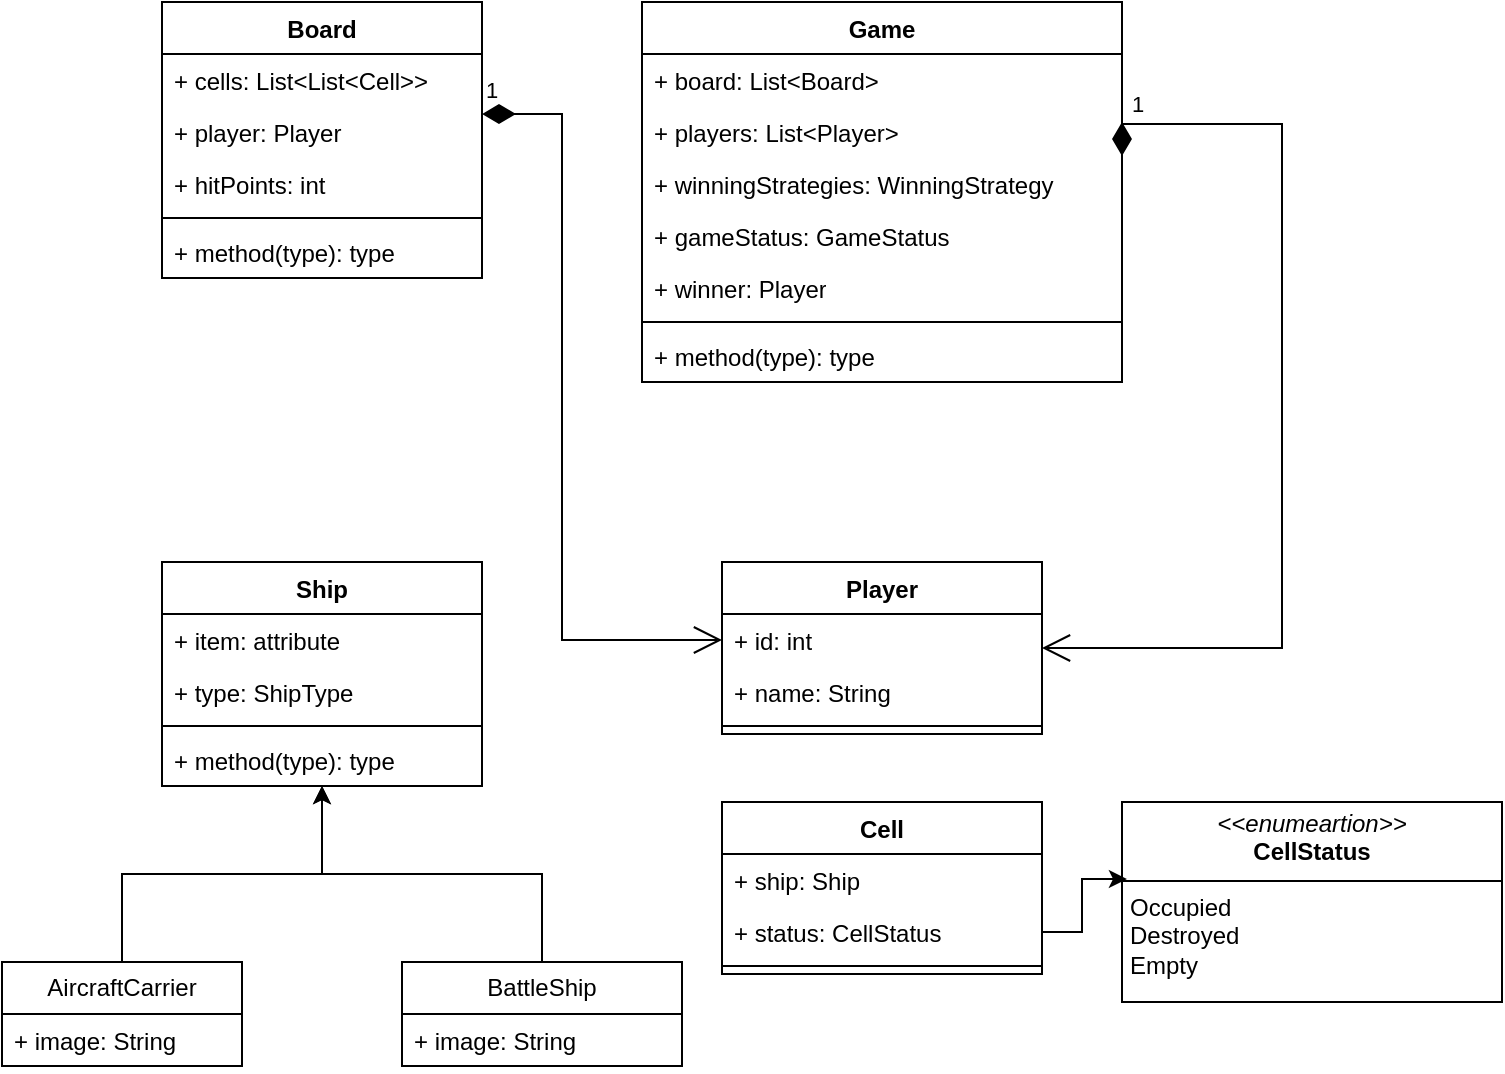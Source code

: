 <mxfile version="24.5.2" type="github">
  <diagram id="C5RBs43oDa-KdzZeNtuy" name="Page-1">
    <mxGraphModel dx="1167" dy="619" grid="1" gridSize="10" guides="1" tooltips="1" connect="1" arrows="1" fold="1" page="1" pageScale="1" pageWidth="827" pageHeight="1169" math="0" shadow="0">
      <root>
        <mxCell id="WIyWlLk6GJQsqaUBKTNV-0" />
        <mxCell id="WIyWlLk6GJQsqaUBKTNV-1" parent="WIyWlLk6GJQsqaUBKTNV-0" />
        <mxCell id="YliyEP6TprfLTaPks4e3-10" value="Game" style="swimlane;fontStyle=1;align=center;verticalAlign=top;childLayout=stackLayout;horizontal=1;startSize=26;horizontalStack=0;resizeParent=1;resizeParentMax=0;resizeLast=0;collapsible=1;marginBottom=0;whiteSpace=wrap;html=1;" vertex="1" parent="WIyWlLk6GJQsqaUBKTNV-1">
          <mxGeometry x="320" y="40" width="240" height="190" as="geometry" />
        </mxCell>
        <mxCell id="YliyEP6TprfLTaPks4e3-11" value="+ board: List&amp;lt;Board&amp;gt;" style="text;strokeColor=none;fillColor=none;align=left;verticalAlign=top;spacingLeft=4;spacingRight=4;overflow=hidden;rotatable=0;points=[[0,0.5],[1,0.5]];portConstraint=eastwest;whiteSpace=wrap;html=1;" vertex="1" parent="YliyEP6TprfLTaPks4e3-10">
          <mxGeometry y="26" width="240" height="26" as="geometry" />
        </mxCell>
        <mxCell id="YliyEP6TprfLTaPks4e3-14" value="+ players: List&amp;lt;Player&amp;gt;" style="text;strokeColor=none;fillColor=none;align=left;verticalAlign=top;spacingLeft=4;spacingRight=4;overflow=hidden;rotatable=0;points=[[0,0.5],[1,0.5]];portConstraint=eastwest;whiteSpace=wrap;html=1;" vertex="1" parent="YliyEP6TprfLTaPks4e3-10">
          <mxGeometry y="52" width="240" height="26" as="geometry" />
        </mxCell>
        <mxCell id="YliyEP6TprfLTaPks4e3-15" value="+ winningStrategies: WinningStrategy" style="text;strokeColor=none;fillColor=none;align=left;verticalAlign=top;spacingLeft=4;spacingRight=4;overflow=hidden;rotatable=0;points=[[0,0.5],[1,0.5]];portConstraint=eastwest;whiteSpace=wrap;html=1;" vertex="1" parent="YliyEP6TprfLTaPks4e3-10">
          <mxGeometry y="78" width="240" height="26" as="geometry" />
        </mxCell>
        <mxCell id="YliyEP6TprfLTaPks4e3-16" value="+ gameStatus: GameStatus" style="text;strokeColor=none;fillColor=none;align=left;verticalAlign=top;spacingLeft=4;spacingRight=4;overflow=hidden;rotatable=0;points=[[0,0.5],[1,0.5]];portConstraint=eastwest;whiteSpace=wrap;html=1;" vertex="1" parent="YliyEP6TprfLTaPks4e3-10">
          <mxGeometry y="104" width="240" height="26" as="geometry" />
        </mxCell>
        <mxCell id="YliyEP6TprfLTaPks4e3-17" value="+ winner: Player" style="text;strokeColor=none;fillColor=none;align=left;verticalAlign=top;spacingLeft=4;spacingRight=4;overflow=hidden;rotatable=0;points=[[0,0.5],[1,0.5]];portConstraint=eastwest;whiteSpace=wrap;html=1;" vertex="1" parent="YliyEP6TprfLTaPks4e3-10">
          <mxGeometry y="130" width="240" height="26" as="geometry" />
        </mxCell>
        <mxCell id="YliyEP6TprfLTaPks4e3-12" value="" style="line;strokeWidth=1;fillColor=none;align=left;verticalAlign=middle;spacingTop=-1;spacingLeft=3;spacingRight=3;rotatable=0;labelPosition=right;points=[];portConstraint=eastwest;strokeColor=inherit;" vertex="1" parent="YliyEP6TprfLTaPks4e3-10">
          <mxGeometry y="156" width="240" height="8" as="geometry" />
        </mxCell>
        <mxCell id="YliyEP6TprfLTaPks4e3-13" value="+ method(type): type" style="text;strokeColor=none;fillColor=none;align=left;verticalAlign=top;spacingLeft=4;spacingRight=4;overflow=hidden;rotatable=0;points=[[0,0.5],[1,0.5]];portConstraint=eastwest;whiteSpace=wrap;html=1;" vertex="1" parent="YliyEP6TprfLTaPks4e3-10">
          <mxGeometry y="164" width="240" height="26" as="geometry" />
        </mxCell>
        <mxCell id="YliyEP6TprfLTaPks4e3-18" value="Ship" style="swimlane;fontStyle=1;align=center;verticalAlign=top;childLayout=stackLayout;horizontal=1;startSize=26;horizontalStack=0;resizeParent=1;resizeParentMax=0;resizeLast=0;collapsible=1;marginBottom=0;whiteSpace=wrap;html=1;" vertex="1" parent="WIyWlLk6GJQsqaUBKTNV-1">
          <mxGeometry x="80" y="320" width="160" height="112" as="geometry" />
        </mxCell>
        <mxCell id="YliyEP6TprfLTaPks4e3-22" value="+ item: attribute" style="text;strokeColor=none;fillColor=none;align=left;verticalAlign=top;spacingLeft=4;spacingRight=4;overflow=hidden;rotatable=0;points=[[0,0.5],[1,0.5]];portConstraint=eastwest;whiteSpace=wrap;html=1;" vertex="1" parent="YliyEP6TprfLTaPks4e3-18">
          <mxGeometry y="26" width="160" height="26" as="geometry" />
        </mxCell>
        <mxCell id="YliyEP6TprfLTaPks4e3-19" value="+ type: ShipType" style="text;strokeColor=none;fillColor=none;align=left;verticalAlign=top;spacingLeft=4;spacingRight=4;overflow=hidden;rotatable=0;points=[[0,0.5],[1,0.5]];portConstraint=eastwest;whiteSpace=wrap;html=1;" vertex="1" parent="YliyEP6TprfLTaPks4e3-18">
          <mxGeometry y="52" width="160" height="26" as="geometry" />
        </mxCell>
        <mxCell id="YliyEP6TprfLTaPks4e3-20" value="" style="line;strokeWidth=1;fillColor=none;align=left;verticalAlign=middle;spacingTop=-1;spacingLeft=3;spacingRight=3;rotatable=0;labelPosition=right;points=[];portConstraint=eastwest;strokeColor=inherit;" vertex="1" parent="YliyEP6TprfLTaPks4e3-18">
          <mxGeometry y="78" width="160" height="8" as="geometry" />
        </mxCell>
        <mxCell id="YliyEP6TprfLTaPks4e3-21" value="+ method(type): type" style="text;strokeColor=none;fillColor=none;align=left;verticalAlign=top;spacingLeft=4;spacingRight=4;overflow=hidden;rotatable=0;points=[[0,0.5],[1,0.5]];portConstraint=eastwest;whiteSpace=wrap;html=1;" vertex="1" parent="YliyEP6TprfLTaPks4e3-18">
          <mxGeometry y="86" width="160" height="26" as="geometry" />
        </mxCell>
        <mxCell id="YliyEP6TprfLTaPks4e3-29" style="edgeStyle=orthogonalEdgeStyle;rounded=0;orthogonalLoop=1;jettySize=auto;html=1;exitX=0.5;exitY=0;exitDx=0;exitDy=0;" edge="1" parent="WIyWlLk6GJQsqaUBKTNV-1" source="YliyEP6TprfLTaPks4e3-23" target="YliyEP6TprfLTaPks4e3-18">
          <mxGeometry relative="1" as="geometry" />
        </mxCell>
        <mxCell id="YliyEP6TprfLTaPks4e3-23" value="AircraftCarrier" style="swimlane;fontStyle=0;childLayout=stackLayout;horizontal=1;startSize=26;fillColor=none;horizontalStack=0;resizeParent=1;resizeParentMax=0;resizeLast=0;collapsible=1;marginBottom=0;whiteSpace=wrap;html=1;" vertex="1" parent="WIyWlLk6GJQsqaUBKTNV-1">
          <mxGeometry y="520" width="120" height="52" as="geometry" />
        </mxCell>
        <mxCell id="YliyEP6TprfLTaPks4e3-24" value="+ image: String" style="text;strokeColor=none;fillColor=none;align=left;verticalAlign=top;spacingLeft=4;spacingRight=4;overflow=hidden;rotatable=0;points=[[0,0.5],[1,0.5]];portConstraint=eastwest;whiteSpace=wrap;html=1;" vertex="1" parent="YliyEP6TprfLTaPks4e3-23">
          <mxGeometry y="26" width="120" height="26" as="geometry" />
        </mxCell>
        <mxCell id="YliyEP6TprfLTaPks4e3-30" style="edgeStyle=orthogonalEdgeStyle;rounded=0;orthogonalLoop=1;jettySize=auto;html=1;exitX=0.5;exitY=0;exitDx=0;exitDy=0;" edge="1" parent="WIyWlLk6GJQsqaUBKTNV-1" source="YliyEP6TprfLTaPks4e3-27" target="YliyEP6TprfLTaPks4e3-18">
          <mxGeometry relative="1" as="geometry" />
        </mxCell>
        <mxCell id="YliyEP6TprfLTaPks4e3-27" value="BattleShip" style="swimlane;fontStyle=0;childLayout=stackLayout;horizontal=1;startSize=26;fillColor=none;horizontalStack=0;resizeParent=1;resizeParentMax=0;resizeLast=0;collapsible=1;marginBottom=0;whiteSpace=wrap;html=1;" vertex="1" parent="WIyWlLk6GJQsqaUBKTNV-1">
          <mxGeometry x="200" y="520" width="140" height="52" as="geometry" />
        </mxCell>
        <mxCell id="YliyEP6TprfLTaPks4e3-28" value="+ image: String" style="text;strokeColor=none;fillColor=none;align=left;verticalAlign=top;spacingLeft=4;spacingRight=4;overflow=hidden;rotatable=0;points=[[0,0.5],[1,0.5]];portConstraint=eastwest;whiteSpace=wrap;html=1;" vertex="1" parent="YliyEP6TprfLTaPks4e3-27">
          <mxGeometry y="26" width="140" height="26" as="geometry" />
        </mxCell>
        <mxCell id="YliyEP6TprfLTaPks4e3-31" value="Player" style="swimlane;fontStyle=1;align=center;verticalAlign=top;childLayout=stackLayout;horizontal=1;startSize=26;horizontalStack=0;resizeParent=1;resizeParentMax=0;resizeLast=0;collapsible=1;marginBottom=0;whiteSpace=wrap;html=1;" vertex="1" parent="WIyWlLk6GJQsqaUBKTNV-1">
          <mxGeometry x="360" y="320" width="160" height="86" as="geometry" />
        </mxCell>
        <mxCell id="YliyEP6TprfLTaPks4e3-32" value="+ id: int" style="text;strokeColor=none;fillColor=none;align=left;verticalAlign=top;spacingLeft=4;spacingRight=4;overflow=hidden;rotatable=0;points=[[0,0.5],[1,0.5]];portConstraint=eastwest;whiteSpace=wrap;html=1;" vertex="1" parent="YliyEP6TprfLTaPks4e3-31">
          <mxGeometry y="26" width="160" height="26" as="geometry" />
        </mxCell>
        <mxCell id="YliyEP6TprfLTaPks4e3-36" value="+ name: String" style="text;strokeColor=none;fillColor=none;align=left;verticalAlign=top;spacingLeft=4;spacingRight=4;overflow=hidden;rotatable=0;points=[[0,0.5],[1,0.5]];portConstraint=eastwest;whiteSpace=wrap;html=1;" vertex="1" parent="YliyEP6TprfLTaPks4e3-31">
          <mxGeometry y="52" width="160" height="26" as="geometry" />
        </mxCell>
        <mxCell id="YliyEP6TprfLTaPks4e3-33" value="" style="line;strokeWidth=1;fillColor=none;align=left;verticalAlign=middle;spacingTop=-1;spacingLeft=3;spacingRight=3;rotatable=0;labelPosition=right;points=[];portConstraint=eastwest;strokeColor=inherit;" vertex="1" parent="YliyEP6TprfLTaPks4e3-31">
          <mxGeometry y="78" width="160" height="8" as="geometry" />
        </mxCell>
        <mxCell id="YliyEP6TprfLTaPks4e3-39" value="Cell" style="swimlane;fontStyle=1;align=center;verticalAlign=top;childLayout=stackLayout;horizontal=1;startSize=26;horizontalStack=0;resizeParent=1;resizeParentMax=0;resizeLast=0;collapsible=1;marginBottom=0;whiteSpace=wrap;html=1;" vertex="1" parent="WIyWlLk6GJQsqaUBKTNV-1">
          <mxGeometry x="360" y="440" width="160" height="86" as="geometry" />
        </mxCell>
        <mxCell id="YliyEP6TprfLTaPks4e3-43" value="+ ship: Ship" style="text;strokeColor=none;fillColor=none;align=left;verticalAlign=top;spacingLeft=4;spacingRight=4;overflow=hidden;rotatable=0;points=[[0,0.5],[1,0.5]];portConstraint=eastwest;whiteSpace=wrap;html=1;" vertex="1" parent="YliyEP6TprfLTaPks4e3-39">
          <mxGeometry y="26" width="160" height="26" as="geometry" />
        </mxCell>
        <mxCell id="YliyEP6TprfLTaPks4e3-40" value="+ status: CellStatus" style="text;strokeColor=none;fillColor=none;align=left;verticalAlign=top;spacingLeft=4;spacingRight=4;overflow=hidden;rotatable=0;points=[[0,0.5],[1,0.5]];portConstraint=eastwest;whiteSpace=wrap;html=1;" vertex="1" parent="YliyEP6TprfLTaPks4e3-39">
          <mxGeometry y="52" width="160" height="26" as="geometry" />
        </mxCell>
        <mxCell id="YliyEP6TprfLTaPks4e3-41" value="" style="line;strokeWidth=1;fillColor=none;align=left;verticalAlign=middle;spacingTop=-1;spacingLeft=3;spacingRight=3;rotatable=0;labelPosition=right;points=[];portConstraint=eastwest;strokeColor=inherit;" vertex="1" parent="YliyEP6TprfLTaPks4e3-39">
          <mxGeometry y="78" width="160" height="8" as="geometry" />
        </mxCell>
        <mxCell id="YliyEP6TprfLTaPks4e3-50" value="&lt;p style=&quot;margin:0px;margin-top:4px;text-align:center;&quot;&gt;&lt;i&gt;&amp;lt;&amp;lt;enumeartion&amp;gt;&amp;gt;&lt;/i&gt;&lt;br&gt;&lt;b&gt;CellStatus&lt;/b&gt;&lt;/p&gt;&lt;hr size=&quot;1&quot; style=&quot;border-style:solid;&quot;&gt;&lt;p style=&quot;margin:0px;margin-left:4px;&quot;&gt;Occupied&lt;/p&gt;&lt;p style=&quot;margin:0px;margin-left:4px;&quot;&gt;Destroyed&lt;/p&gt;&lt;p style=&quot;margin:0px;margin-left:4px;&quot;&gt;Empty&lt;/p&gt;&lt;p style=&quot;margin:0px;margin-left:4px;&quot;&gt;&lt;br&gt;&lt;/p&gt;" style="verticalAlign=top;align=left;overflow=fill;html=1;whiteSpace=wrap;" vertex="1" parent="WIyWlLk6GJQsqaUBKTNV-1">
          <mxGeometry x="560" y="440" width="190" height="100" as="geometry" />
        </mxCell>
        <mxCell id="YliyEP6TprfLTaPks4e3-51" style="edgeStyle=orthogonalEdgeStyle;rounded=0;orthogonalLoop=1;jettySize=auto;html=1;entryX=0.013;entryY=0.385;entryDx=0;entryDy=0;entryPerimeter=0;" edge="1" parent="WIyWlLk6GJQsqaUBKTNV-1" source="YliyEP6TprfLTaPks4e3-40" target="YliyEP6TprfLTaPks4e3-50">
          <mxGeometry relative="1" as="geometry" />
        </mxCell>
        <mxCell id="YliyEP6TprfLTaPks4e3-55" value="Board" style="swimlane;fontStyle=1;align=center;verticalAlign=top;childLayout=stackLayout;horizontal=1;startSize=26;horizontalStack=0;resizeParent=1;resizeParentMax=0;resizeLast=0;collapsible=1;marginBottom=0;whiteSpace=wrap;html=1;" vertex="1" parent="WIyWlLk6GJQsqaUBKTNV-1">
          <mxGeometry x="80" y="40" width="160" height="138" as="geometry" />
        </mxCell>
        <mxCell id="YliyEP6TprfLTaPks4e3-56" value="+ cells: List&amp;lt;List&amp;lt;Cell&amp;gt;&amp;gt;" style="text;strokeColor=none;fillColor=none;align=left;verticalAlign=top;spacingLeft=4;spacingRight=4;overflow=hidden;rotatable=0;points=[[0,0.5],[1,0.5]];portConstraint=eastwest;whiteSpace=wrap;html=1;" vertex="1" parent="YliyEP6TprfLTaPks4e3-55">
          <mxGeometry y="26" width="160" height="26" as="geometry" />
        </mxCell>
        <mxCell id="YliyEP6TprfLTaPks4e3-59" value="+ player: Player" style="text;strokeColor=none;fillColor=none;align=left;verticalAlign=top;spacingLeft=4;spacingRight=4;overflow=hidden;rotatable=0;points=[[0,0.5],[1,0.5]];portConstraint=eastwest;whiteSpace=wrap;html=1;" vertex="1" parent="YliyEP6TprfLTaPks4e3-55">
          <mxGeometry y="52" width="160" height="26" as="geometry" />
        </mxCell>
        <mxCell id="YliyEP6TprfLTaPks4e3-66" value="+ hitPoints: int" style="text;strokeColor=none;fillColor=none;align=left;verticalAlign=top;spacingLeft=4;spacingRight=4;overflow=hidden;rotatable=0;points=[[0,0.5],[1,0.5]];portConstraint=eastwest;whiteSpace=wrap;html=1;" vertex="1" parent="YliyEP6TprfLTaPks4e3-55">
          <mxGeometry y="78" width="160" height="26" as="geometry" />
        </mxCell>
        <mxCell id="YliyEP6TprfLTaPks4e3-57" value="" style="line;strokeWidth=1;fillColor=none;align=left;verticalAlign=middle;spacingTop=-1;spacingLeft=3;spacingRight=3;rotatable=0;labelPosition=right;points=[];portConstraint=eastwest;strokeColor=inherit;" vertex="1" parent="YliyEP6TprfLTaPks4e3-55">
          <mxGeometry y="104" width="160" height="8" as="geometry" />
        </mxCell>
        <mxCell id="YliyEP6TprfLTaPks4e3-58" value="+ method(type): type" style="text;strokeColor=none;fillColor=none;align=left;verticalAlign=top;spacingLeft=4;spacingRight=4;overflow=hidden;rotatable=0;points=[[0,0.5],[1,0.5]];portConstraint=eastwest;whiteSpace=wrap;html=1;" vertex="1" parent="YliyEP6TprfLTaPks4e3-55">
          <mxGeometry y="112" width="160" height="26" as="geometry" />
        </mxCell>
        <mxCell id="YliyEP6TprfLTaPks4e3-64" value="1" style="endArrow=open;html=1;endSize=12;startArrow=diamondThin;startSize=14;startFill=1;edgeStyle=orthogonalEdgeStyle;align=left;verticalAlign=bottom;rounded=0;" edge="1" parent="WIyWlLk6GJQsqaUBKTNV-1" target="YliyEP6TprfLTaPks4e3-31">
          <mxGeometry x="-1" y="3" relative="1" as="geometry">
            <mxPoint x="560" y="100" as="sourcePoint" />
            <mxPoint x="720" y="100" as="targetPoint" />
            <Array as="points">
              <mxPoint x="640" y="101" />
              <mxPoint x="640" y="363" />
            </Array>
          </mxGeometry>
        </mxCell>
        <mxCell id="YliyEP6TprfLTaPks4e3-65" value="1" style="endArrow=open;html=1;endSize=12;startArrow=diamondThin;startSize=14;startFill=1;edgeStyle=orthogonalEdgeStyle;align=left;verticalAlign=bottom;rounded=0;entryX=0;entryY=0.5;entryDx=0;entryDy=0;" edge="1" parent="WIyWlLk6GJQsqaUBKTNV-1" source="YliyEP6TprfLTaPks4e3-55" target="YliyEP6TprfLTaPks4e3-32">
          <mxGeometry x="-1" y="3" relative="1" as="geometry">
            <mxPoint x="120" y="210" as="sourcePoint" />
            <mxPoint x="280" y="210" as="targetPoint" />
            <Array as="points">
              <mxPoint x="280" y="96" />
              <mxPoint x="280" y="359" />
            </Array>
          </mxGeometry>
        </mxCell>
      </root>
    </mxGraphModel>
  </diagram>
</mxfile>
